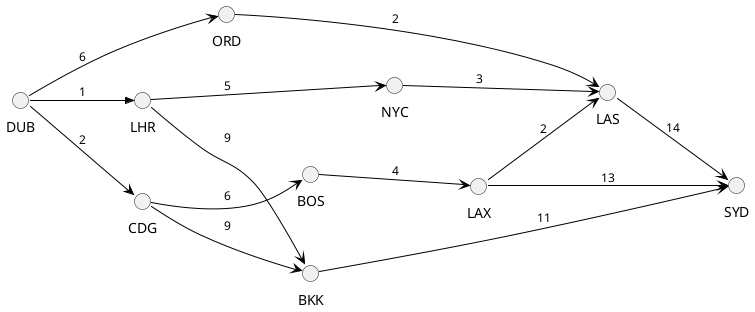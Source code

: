 @startuml
left to right direction
!include <archimate/Archimate>

Rel_Triggering(DUB, LHR, 1)
Rel_Serving(DUB, CDG, 2)
Rel_Serving(CDG, BOS, 6)
Rel_Serving(CDG, BKK, 9)
Rel_Serving(ORD, LAS, 2)
Rel_Serving(LHR, NYC, 5)
Rel_Serving(NYC, LAS, 3)
Rel_Serving(BOS, LAX, 4)
Rel_Serving(LHR, BKK, 9)
Rel_Serving(BKK, SYD, 11)
Rel_Serving(LAX, LAS, 2)
Rel_Serving(DUB, ORD, 6)
Rel_Serving(LAX, SYD, 13)
Rel_Serving(LAS, SYD, 14)
@enduml
